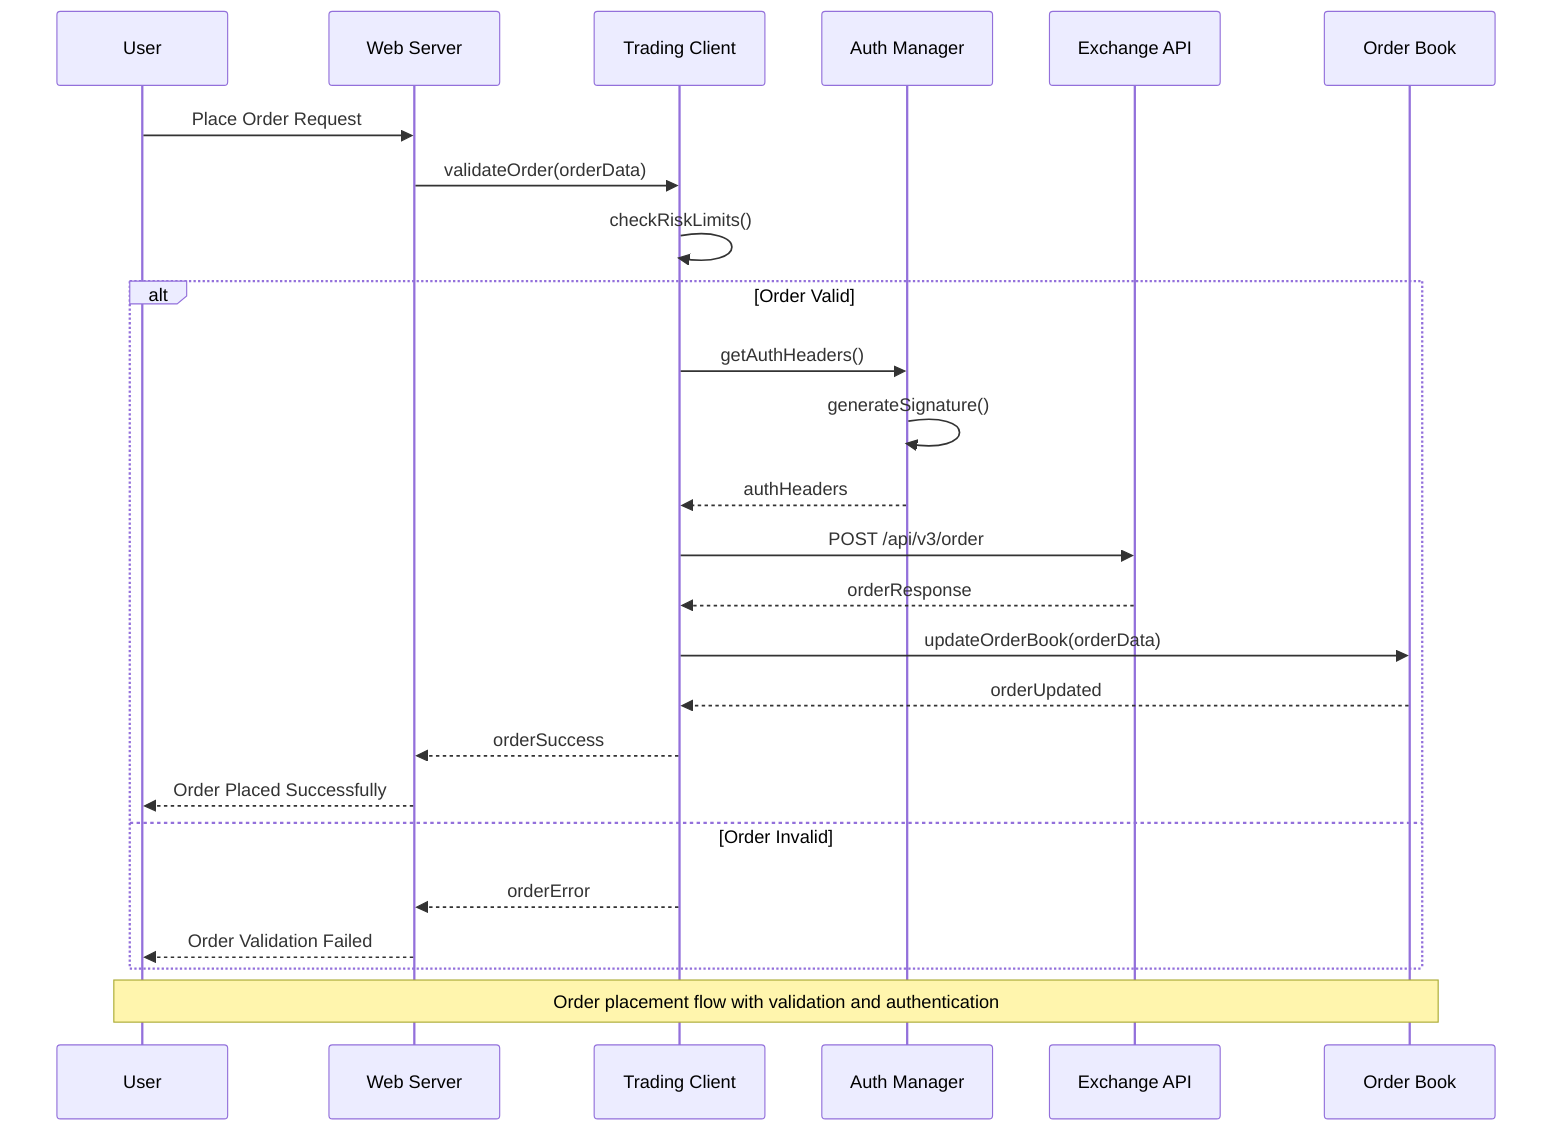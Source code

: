 sequenceDiagram
    participant U as User
    participant WS as Web Server
    participant TC as Trading Client
    participant AM as Auth Manager
    participant EX as Exchange API
    participant OB as Order Book
    
    U->>WS: Place Order Request
    WS->>TC: validateOrder(orderData)
    TC->>TC: checkRiskLimits()
    
    alt Order Valid
        TC->>AM: getAuthHeaders()
        AM->>AM: generateSignature()
        AM-->>TC: authHeaders
        
        TC->>EX: POST /api/v3/order
        EX-->>TC: orderResponse
        
        TC->>OB: updateOrderBook(orderData)
        OB-->>TC: orderUpdated
        
        TC-->>WS: orderSuccess
        WS-->>U: Order Placed Successfully
        
    else Order Invalid
        TC-->>WS: orderError
        WS-->>U: Order Validation Failed
    end
    
    Note over U,OB: Order placement flow with validation and authentication